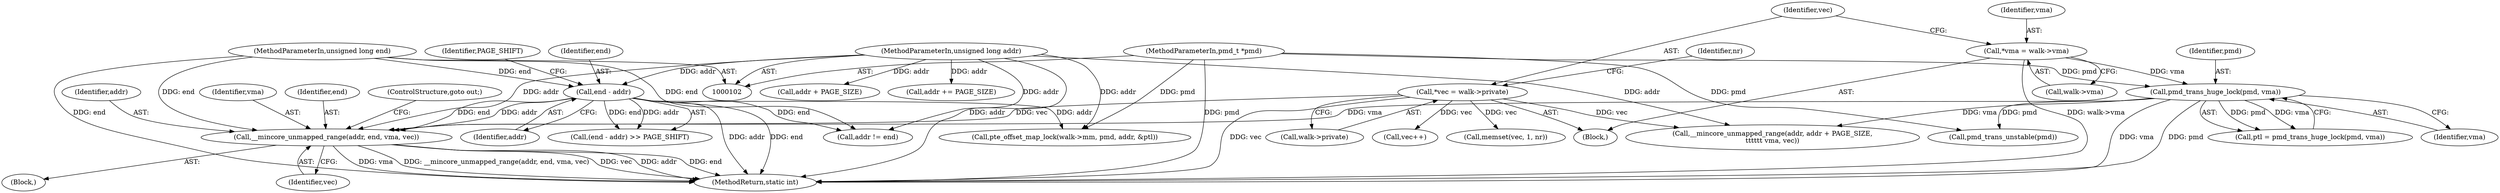 digraph "1_linux_574823bfab82d9d8fa47f422778043fbb4b4f50e_1@del" {
"1000149" [label="(Call,__mincore_unmapped_range(addr, end, vma, vec))"];
"1000126" [label="(Call,end - addr)"];
"1000105" [label="(MethodParameterIn,unsigned long end)"];
"1000104" [label="(MethodParameterIn,unsigned long addr)"];
"1000132" [label="(Call,pmd_trans_huge_lock(pmd, vma))"];
"1000103" [label="(MethodParameterIn,pmd_t *pmd)"];
"1000110" [label="(Call,*vma = walk->vma)"];
"1000117" [label="(Call,*vec = walk->private)"];
"1000149" [label="(Call,__mincore_unmapped_range(addr, end, vma, vec))"];
"1000127" [label="(Identifier,end)"];
"1000132" [label="(Call,pmd_trans_huge_lock(pmd, vma))"];
"1000240" [label="(MethodReturn,static int)"];
"1000154" [label="(ControlStructure,goto out;)"];
"1000118" [label="(Identifier,vec)"];
"1000186" [label="(Call,addr + PAGE_SIZE)"];
"1000150" [label="(Identifier,addr)"];
"1000105" [label="(MethodParameterIn,unsigned long end)"];
"1000110" [label="(Call,*vma = walk->vma)"];
"1000138" [label="(Call,memset(vec, 1, nr))"];
"1000112" [label="(Call,walk->vma)"];
"1000133" [label="(Identifier,pmd)"];
"1000128" [label="(Identifier,addr)"];
"1000152" [label="(Identifier,vma)"];
"1000107" [label="(Block,)"];
"1000172" [label="(Call,addr += PAGE_SIZE)"];
"1000125" [label="(Call,(end - addr) >> PAGE_SHIFT)"];
"1000111" [label="(Identifier,vma)"];
"1000157" [label="(Call,pte_offset_map_lock(walk->mm, pmd, addr, &ptl))"];
"1000184" [label="(Call,__mincore_unmapped_range(addr, addr + PAGE_SIZE,\n\t\t\t\t\t\t vma, vec))"];
"1000146" [label="(Call,pmd_trans_unstable(pmd))"];
"1000124" [label="(Identifier,nr)"];
"1000119" [label="(Call,walk->private)"];
"1000130" [label="(Call,ptl = pmd_trans_huge_lock(pmd, vma))"];
"1000148" [label="(Block,)"];
"1000129" [label="(Identifier,PAGE_SHIFT)"];
"1000166" [label="(Call,addr != end)"];
"1000126" [label="(Call,end - addr)"];
"1000104" [label="(MethodParameterIn,unsigned long addr)"];
"1000134" [label="(Identifier,vma)"];
"1000224" [label="(Call,vec++)"];
"1000153" [label="(Identifier,vec)"];
"1000151" [label="(Identifier,end)"];
"1000117" [label="(Call,*vec = walk->private)"];
"1000103" [label="(MethodParameterIn,pmd_t *pmd)"];
"1000149" -> "1000148"  [label="AST: "];
"1000149" -> "1000153"  [label="CFG: "];
"1000150" -> "1000149"  [label="AST: "];
"1000151" -> "1000149"  [label="AST: "];
"1000152" -> "1000149"  [label="AST: "];
"1000153" -> "1000149"  [label="AST: "];
"1000154" -> "1000149"  [label="CFG: "];
"1000149" -> "1000240"  [label="DDG: end"];
"1000149" -> "1000240"  [label="DDG: vma"];
"1000149" -> "1000240"  [label="DDG: __mincore_unmapped_range(addr, end, vma, vec)"];
"1000149" -> "1000240"  [label="DDG: vec"];
"1000149" -> "1000240"  [label="DDG: addr"];
"1000126" -> "1000149"  [label="DDG: addr"];
"1000126" -> "1000149"  [label="DDG: end"];
"1000104" -> "1000149"  [label="DDG: addr"];
"1000105" -> "1000149"  [label="DDG: end"];
"1000132" -> "1000149"  [label="DDG: vma"];
"1000117" -> "1000149"  [label="DDG: vec"];
"1000126" -> "1000125"  [label="AST: "];
"1000126" -> "1000128"  [label="CFG: "];
"1000127" -> "1000126"  [label="AST: "];
"1000128" -> "1000126"  [label="AST: "];
"1000129" -> "1000126"  [label="CFG: "];
"1000126" -> "1000240"  [label="DDG: end"];
"1000126" -> "1000240"  [label="DDG: addr"];
"1000126" -> "1000125"  [label="DDG: end"];
"1000126" -> "1000125"  [label="DDG: addr"];
"1000105" -> "1000126"  [label="DDG: end"];
"1000104" -> "1000126"  [label="DDG: addr"];
"1000126" -> "1000157"  [label="DDG: addr"];
"1000126" -> "1000166"  [label="DDG: end"];
"1000105" -> "1000102"  [label="AST: "];
"1000105" -> "1000240"  [label="DDG: end"];
"1000105" -> "1000166"  [label="DDG: end"];
"1000104" -> "1000102"  [label="AST: "];
"1000104" -> "1000240"  [label="DDG: addr"];
"1000104" -> "1000157"  [label="DDG: addr"];
"1000104" -> "1000166"  [label="DDG: addr"];
"1000104" -> "1000172"  [label="DDG: addr"];
"1000104" -> "1000184"  [label="DDG: addr"];
"1000104" -> "1000186"  [label="DDG: addr"];
"1000132" -> "1000130"  [label="AST: "];
"1000132" -> "1000134"  [label="CFG: "];
"1000133" -> "1000132"  [label="AST: "];
"1000134" -> "1000132"  [label="AST: "];
"1000130" -> "1000132"  [label="CFG: "];
"1000132" -> "1000240"  [label="DDG: vma"];
"1000132" -> "1000240"  [label="DDG: pmd"];
"1000132" -> "1000130"  [label="DDG: pmd"];
"1000132" -> "1000130"  [label="DDG: vma"];
"1000103" -> "1000132"  [label="DDG: pmd"];
"1000110" -> "1000132"  [label="DDG: vma"];
"1000132" -> "1000146"  [label="DDG: pmd"];
"1000132" -> "1000184"  [label="DDG: vma"];
"1000103" -> "1000102"  [label="AST: "];
"1000103" -> "1000240"  [label="DDG: pmd"];
"1000103" -> "1000146"  [label="DDG: pmd"];
"1000103" -> "1000157"  [label="DDG: pmd"];
"1000110" -> "1000107"  [label="AST: "];
"1000110" -> "1000112"  [label="CFG: "];
"1000111" -> "1000110"  [label="AST: "];
"1000112" -> "1000110"  [label="AST: "];
"1000118" -> "1000110"  [label="CFG: "];
"1000110" -> "1000240"  [label="DDG: walk->vma"];
"1000117" -> "1000107"  [label="AST: "];
"1000117" -> "1000119"  [label="CFG: "];
"1000118" -> "1000117"  [label="AST: "];
"1000119" -> "1000117"  [label="AST: "];
"1000124" -> "1000117"  [label="CFG: "];
"1000117" -> "1000240"  [label="DDG: vec"];
"1000117" -> "1000138"  [label="DDG: vec"];
"1000117" -> "1000184"  [label="DDG: vec"];
"1000117" -> "1000224"  [label="DDG: vec"];
}
